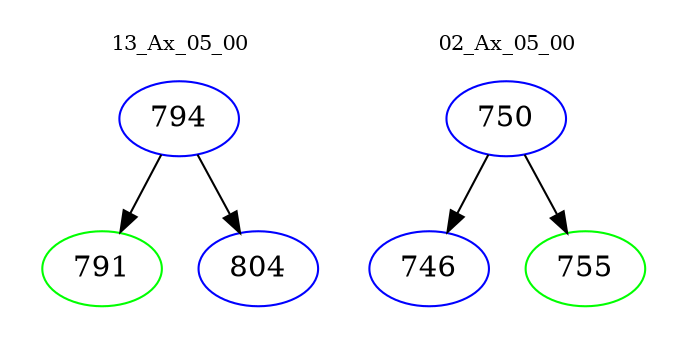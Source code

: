 digraph{
subgraph cluster_0 {
color = white
label = "13_Ax_05_00";
fontsize=10;
T0_794 [label="794", color="blue"]
T0_794 -> T0_791 [color="black"]
T0_791 [label="791", color="green"]
T0_794 -> T0_804 [color="black"]
T0_804 [label="804", color="blue"]
}
subgraph cluster_1 {
color = white
label = "02_Ax_05_00";
fontsize=10;
T1_750 [label="750", color="blue"]
T1_750 -> T1_746 [color="black"]
T1_746 [label="746", color="blue"]
T1_750 -> T1_755 [color="black"]
T1_755 [label="755", color="green"]
}
}
